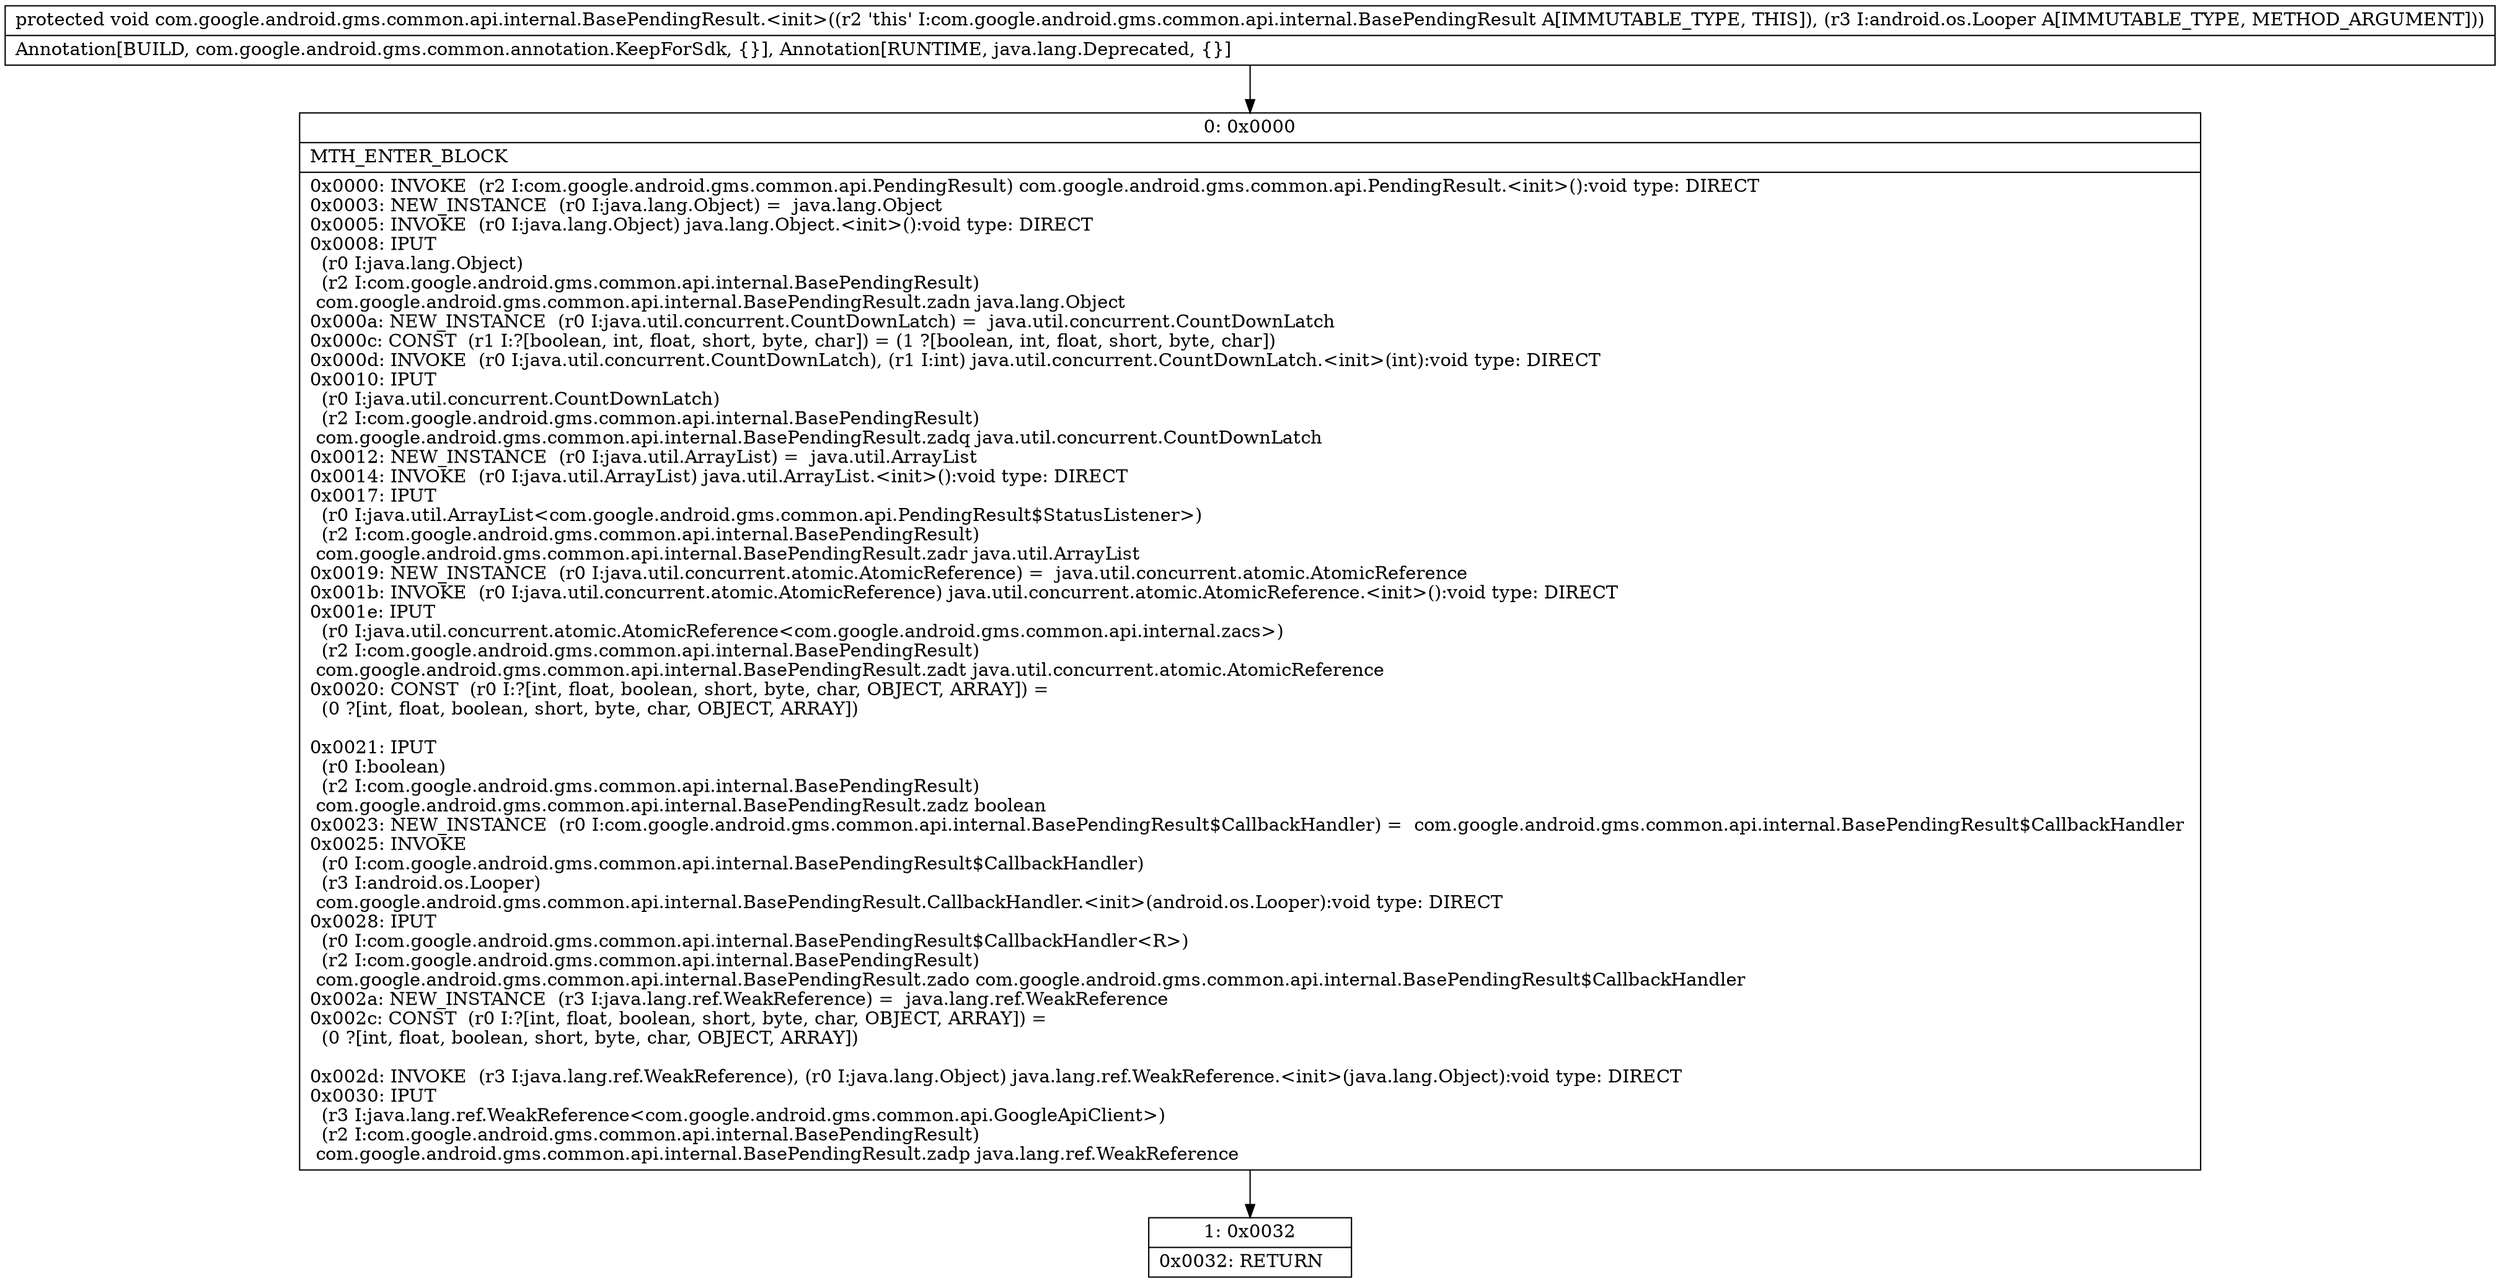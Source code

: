 digraph "CFG forcom.google.android.gms.common.api.internal.BasePendingResult.\<init\>(Landroid\/os\/Looper;)V" {
Node_0 [shape=record,label="{0\:\ 0x0000|MTH_ENTER_BLOCK\l|0x0000: INVOKE  (r2 I:com.google.android.gms.common.api.PendingResult) com.google.android.gms.common.api.PendingResult.\<init\>():void type: DIRECT \l0x0003: NEW_INSTANCE  (r0 I:java.lang.Object) =  java.lang.Object \l0x0005: INVOKE  (r0 I:java.lang.Object) java.lang.Object.\<init\>():void type: DIRECT \l0x0008: IPUT  \l  (r0 I:java.lang.Object)\l  (r2 I:com.google.android.gms.common.api.internal.BasePendingResult)\l com.google.android.gms.common.api.internal.BasePendingResult.zadn java.lang.Object \l0x000a: NEW_INSTANCE  (r0 I:java.util.concurrent.CountDownLatch) =  java.util.concurrent.CountDownLatch \l0x000c: CONST  (r1 I:?[boolean, int, float, short, byte, char]) = (1 ?[boolean, int, float, short, byte, char]) \l0x000d: INVOKE  (r0 I:java.util.concurrent.CountDownLatch), (r1 I:int) java.util.concurrent.CountDownLatch.\<init\>(int):void type: DIRECT \l0x0010: IPUT  \l  (r0 I:java.util.concurrent.CountDownLatch)\l  (r2 I:com.google.android.gms.common.api.internal.BasePendingResult)\l com.google.android.gms.common.api.internal.BasePendingResult.zadq java.util.concurrent.CountDownLatch \l0x0012: NEW_INSTANCE  (r0 I:java.util.ArrayList) =  java.util.ArrayList \l0x0014: INVOKE  (r0 I:java.util.ArrayList) java.util.ArrayList.\<init\>():void type: DIRECT \l0x0017: IPUT  \l  (r0 I:java.util.ArrayList\<com.google.android.gms.common.api.PendingResult$StatusListener\>)\l  (r2 I:com.google.android.gms.common.api.internal.BasePendingResult)\l com.google.android.gms.common.api.internal.BasePendingResult.zadr java.util.ArrayList \l0x0019: NEW_INSTANCE  (r0 I:java.util.concurrent.atomic.AtomicReference) =  java.util.concurrent.atomic.AtomicReference \l0x001b: INVOKE  (r0 I:java.util.concurrent.atomic.AtomicReference) java.util.concurrent.atomic.AtomicReference.\<init\>():void type: DIRECT \l0x001e: IPUT  \l  (r0 I:java.util.concurrent.atomic.AtomicReference\<com.google.android.gms.common.api.internal.zacs\>)\l  (r2 I:com.google.android.gms.common.api.internal.BasePendingResult)\l com.google.android.gms.common.api.internal.BasePendingResult.zadt java.util.concurrent.atomic.AtomicReference \l0x0020: CONST  (r0 I:?[int, float, boolean, short, byte, char, OBJECT, ARRAY]) = \l  (0 ?[int, float, boolean, short, byte, char, OBJECT, ARRAY])\l \l0x0021: IPUT  \l  (r0 I:boolean)\l  (r2 I:com.google.android.gms.common.api.internal.BasePendingResult)\l com.google.android.gms.common.api.internal.BasePendingResult.zadz boolean \l0x0023: NEW_INSTANCE  (r0 I:com.google.android.gms.common.api.internal.BasePendingResult$CallbackHandler) =  com.google.android.gms.common.api.internal.BasePendingResult$CallbackHandler \l0x0025: INVOKE  \l  (r0 I:com.google.android.gms.common.api.internal.BasePendingResult$CallbackHandler)\l  (r3 I:android.os.Looper)\l com.google.android.gms.common.api.internal.BasePendingResult.CallbackHandler.\<init\>(android.os.Looper):void type: DIRECT \l0x0028: IPUT  \l  (r0 I:com.google.android.gms.common.api.internal.BasePendingResult$CallbackHandler\<R\>)\l  (r2 I:com.google.android.gms.common.api.internal.BasePendingResult)\l com.google.android.gms.common.api.internal.BasePendingResult.zado com.google.android.gms.common.api.internal.BasePendingResult$CallbackHandler \l0x002a: NEW_INSTANCE  (r3 I:java.lang.ref.WeakReference) =  java.lang.ref.WeakReference \l0x002c: CONST  (r0 I:?[int, float, boolean, short, byte, char, OBJECT, ARRAY]) = \l  (0 ?[int, float, boolean, short, byte, char, OBJECT, ARRAY])\l \l0x002d: INVOKE  (r3 I:java.lang.ref.WeakReference), (r0 I:java.lang.Object) java.lang.ref.WeakReference.\<init\>(java.lang.Object):void type: DIRECT \l0x0030: IPUT  \l  (r3 I:java.lang.ref.WeakReference\<com.google.android.gms.common.api.GoogleApiClient\>)\l  (r2 I:com.google.android.gms.common.api.internal.BasePendingResult)\l com.google.android.gms.common.api.internal.BasePendingResult.zadp java.lang.ref.WeakReference \l}"];
Node_1 [shape=record,label="{1\:\ 0x0032|0x0032: RETURN   \l}"];
MethodNode[shape=record,label="{protected void com.google.android.gms.common.api.internal.BasePendingResult.\<init\>((r2 'this' I:com.google.android.gms.common.api.internal.BasePendingResult A[IMMUTABLE_TYPE, THIS]), (r3 I:android.os.Looper A[IMMUTABLE_TYPE, METHOD_ARGUMENT]))  | Annotation[BUILD, com.google.android.gms.common.annotation.KeepForSdk, \{\}], Annotation[RUNTIME, java.lang.Deprecated, \{\}]\l}"];
MethodNode -> Node_0;
Node_0 -> Node_1;
}

